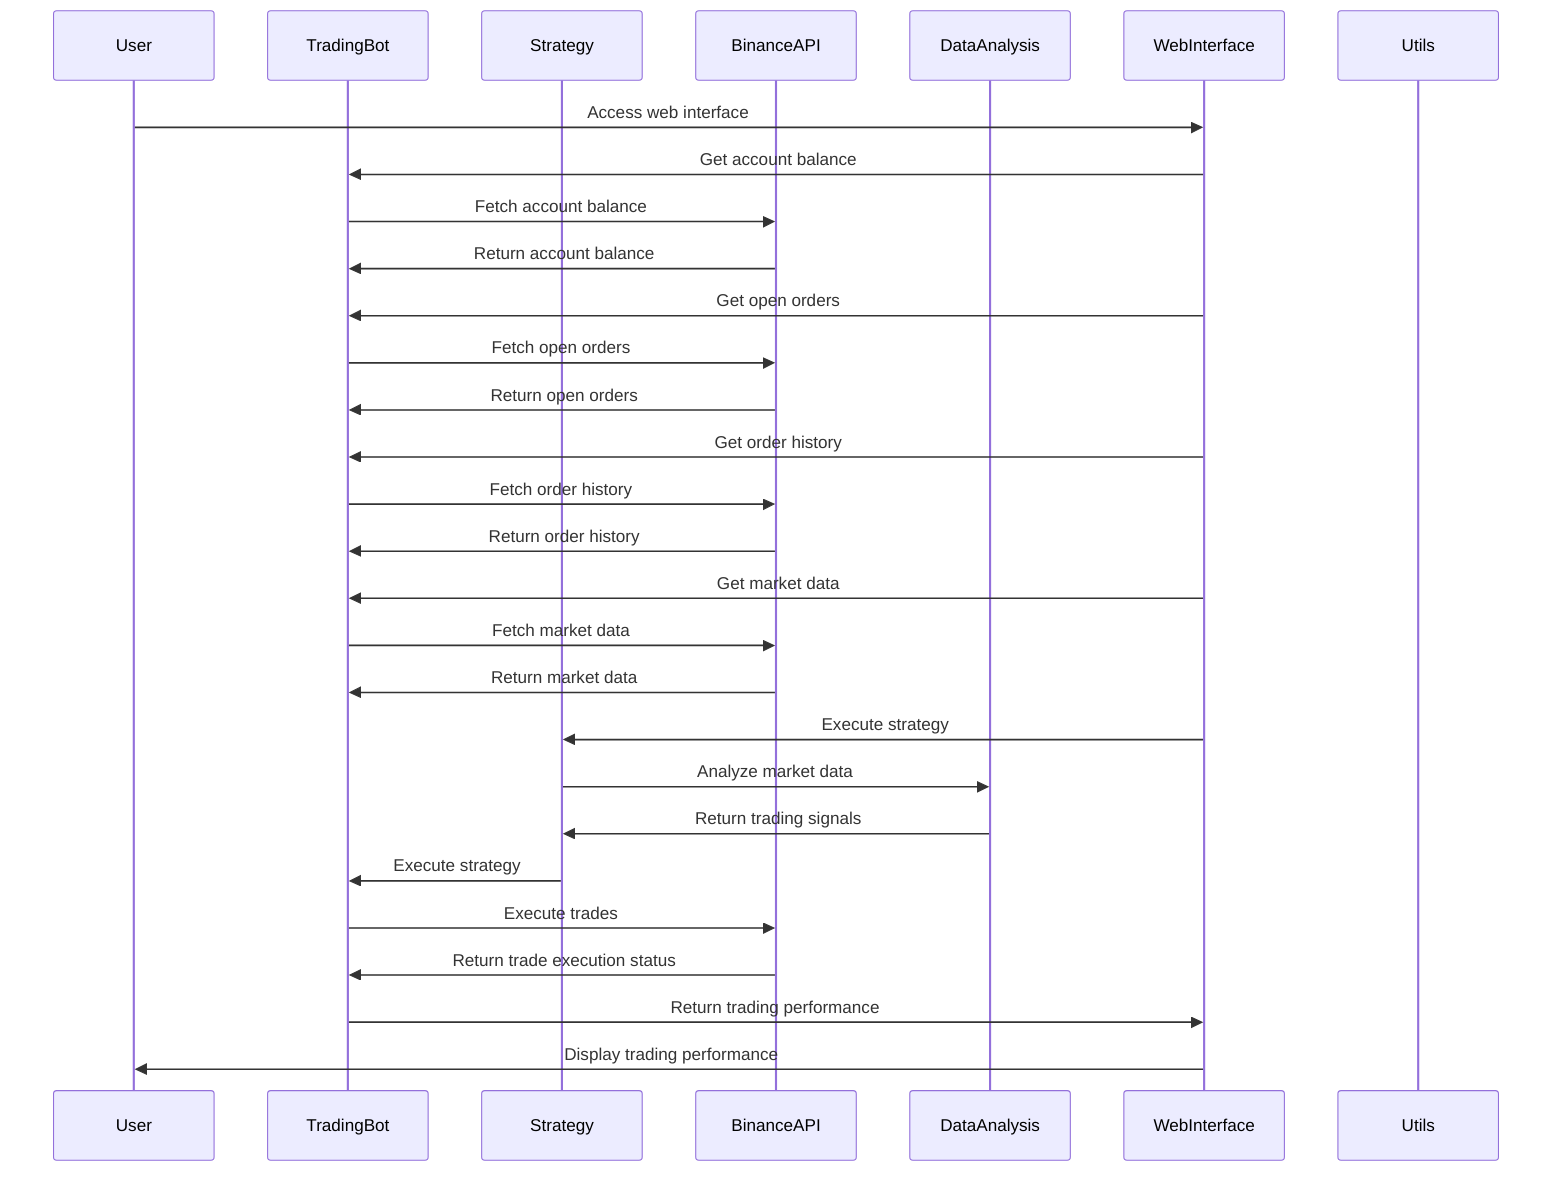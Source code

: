 sequenceDiagram
    participant User
    participant TradingBot
    participant Strategy
    participant BinanceAPI
    participant DataAnalysis
    participant WebInterface
    participant Utils
    User->>WebInterface: Access web interface
    WebInterface->>TradingBot: Get account balance
    TradingBot->>BinanceAPI: Fetch account balance
    BinanceAPI->>TradingBot: Return account balance
    WebInterface->>TradingBot: Get open orders
    TradingBot->>BinanceAPI: Fetch open orders
    BinanceAPI->>TradingBot: Return open orders
    WebInterface->>TradingBot: Get order history
    TradingBot->>BinanceAPI: Fetch order history
    BinanceAPI->>TradingBot: Return order history
    WebInterface->>TradingBot: Get market data
    TradingBot->>BinanceAPI: Fetch market data
    BinanceAPI->>TradingBot: Return market data
    WebInterface->>Strategy: Execute strategy
    Strategy->>DataAnalysis: Analyze market data
    DataAnalysis->>Strategy: Return trading signals
    Strategy->>TradingBot: Execute strategy
    TradingBot->>BinanceAPI: Execute trades
    BinanceAPI->>TradingBot: Return trade execution status
    TradingBot->>WebInterface: Return trading performance
    WebInterface->>User: Display trading performance